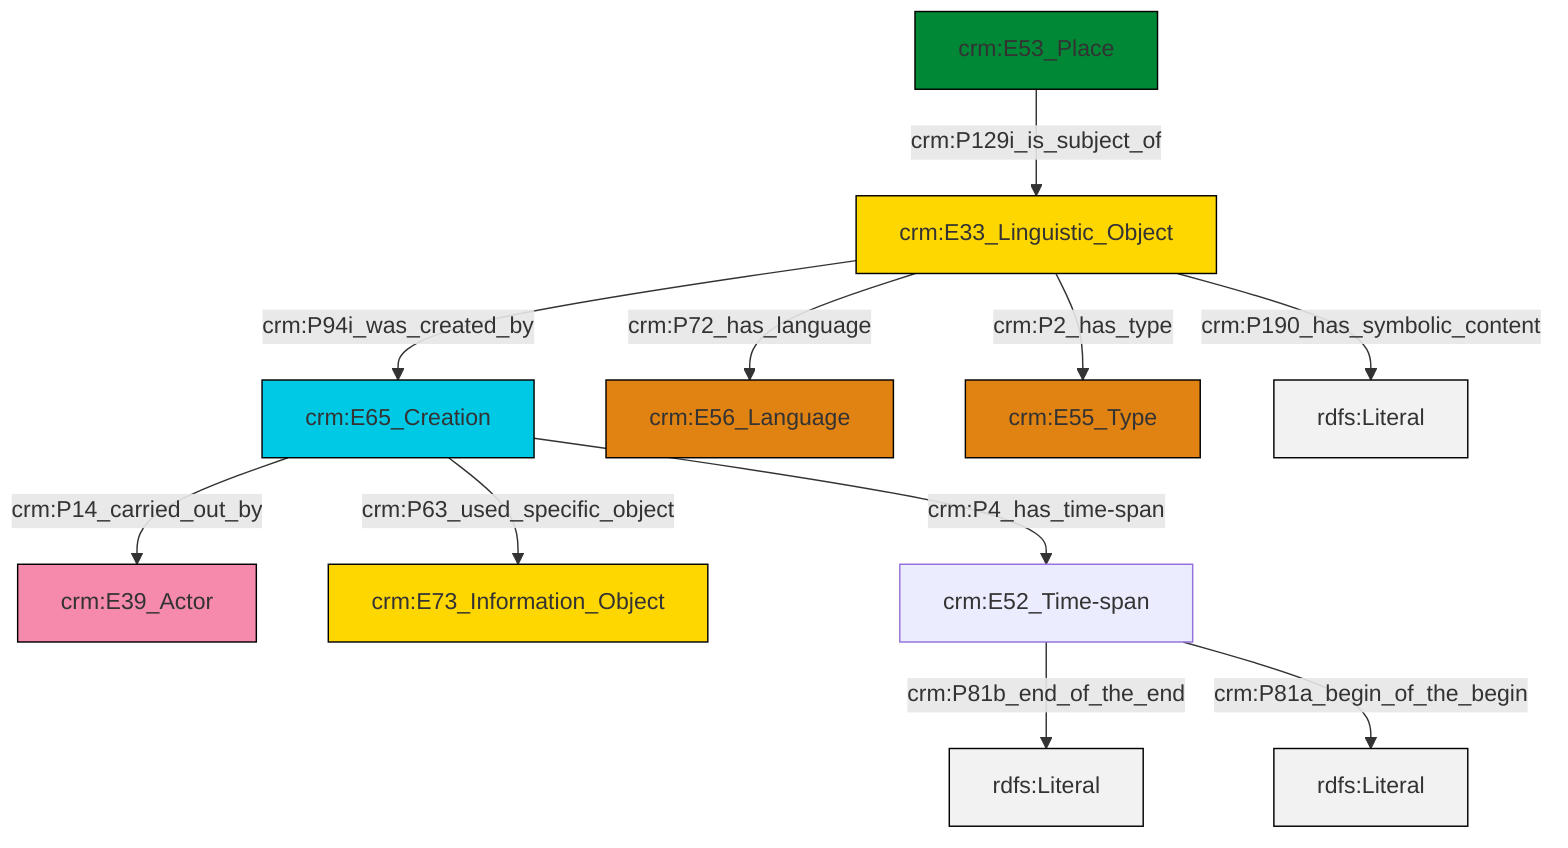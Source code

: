 graph TD
classDef Literal fill:#f2f2f2,stroke:#000000;
classDef CRM_Entity fill:#FFFFFF,stroke:#000000;
classDef Temporal_Entity fill:#00C9E6, stroke:#000000;
classDef Type fill:#E18312, stroke:#000000;
classDef Time-Span fill:#2C9C91, stroke:#000000;
classDef Appellation fill:#FFEB7F, stroke:#000000;
classDef Place fill:#008836, stroke:#000000;
classDef Persistent_Item fill:#B266B2, stroke:#000000;
classDef Conceptual_Object fill:#FFD700, stroke:#000000;
classDef Physical_Thing fill:#D2B48C, stroke:#000000;
classDef Actor fill:#f58aad, stroke:#000000;
classDef PC_Classes fill:#4ce600, stroke:#000000;
classDef Multi fill:#cccccc,stroke:#000000;

2["crm:E65_Creation"]:::Temporal_Entity -->|crm:P63_used_specific_object| 3["crm:E73_Information_Object"]:::Conceptual_Object
8["crm:E33_Linguistic_Object"]:::Conceptual_Object -->|crm:P2_has_type| 6["crm:E55_Type"]:::Type
8["crm:E33_Linguistic_Object"]:::Conceptual_Object -->|crm:P190_has_symbolic_content| 9[rdfs:Literal]:::Literal
8["crm:E33_Linguistic_Object"]:::Conceptual_Object -->|crm:P94i_was_created_by| 2["crm:E65_Creation"]:::Temporal_Entity
11["crm:E53_Place"]:::Place -->|crm:P129i_is_subject_of| 8["crm:E33_Linguistic_Object"]:::Conceptual_Object
8["crm:E33_Linguistic_Object"]:::Conceptual_Object -->|crm:P72_has_language| 4["crm:E56_Language"]:::Type
12["crm:E52_Time-span"]:::Default -->|crm:P81b_end_of_the_end| 13[rdfs:Literal]:::Literal
12["crm:E52_Time-span"]:::Default -->|crm:P81a_begin_of_the_begin| 15[rdfs:Literal]:::Literal
2["crm:E65_Creation"]:::Temporal_Entity -->|crm:P14_carried_out_by| 0["crm:E39_Actor"]:::Actor
2["crm:E65_Creation"]:::Temporal_Entity -->|crm:P4_has_time-span| 12["crm:E52_Time-span"]:::Default